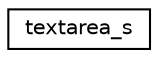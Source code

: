 digraph "Graphical Class Hierarchy"
{
 // LATEX_PDF_SIZE
  edge [fontname="Helvetica",fontsize="10",labelfontname="Helvetica",labelfontsize="10"];
  node [fontname="Helvetica",fontsize="10",shape=record];
  rankdir="LR";
  Node0 [label="textarea_s",height=0.2,width=0.4,color="black", fillcolor="white", style="filled",URL="$structtextarea__s.html",tooltip=" "];
}
